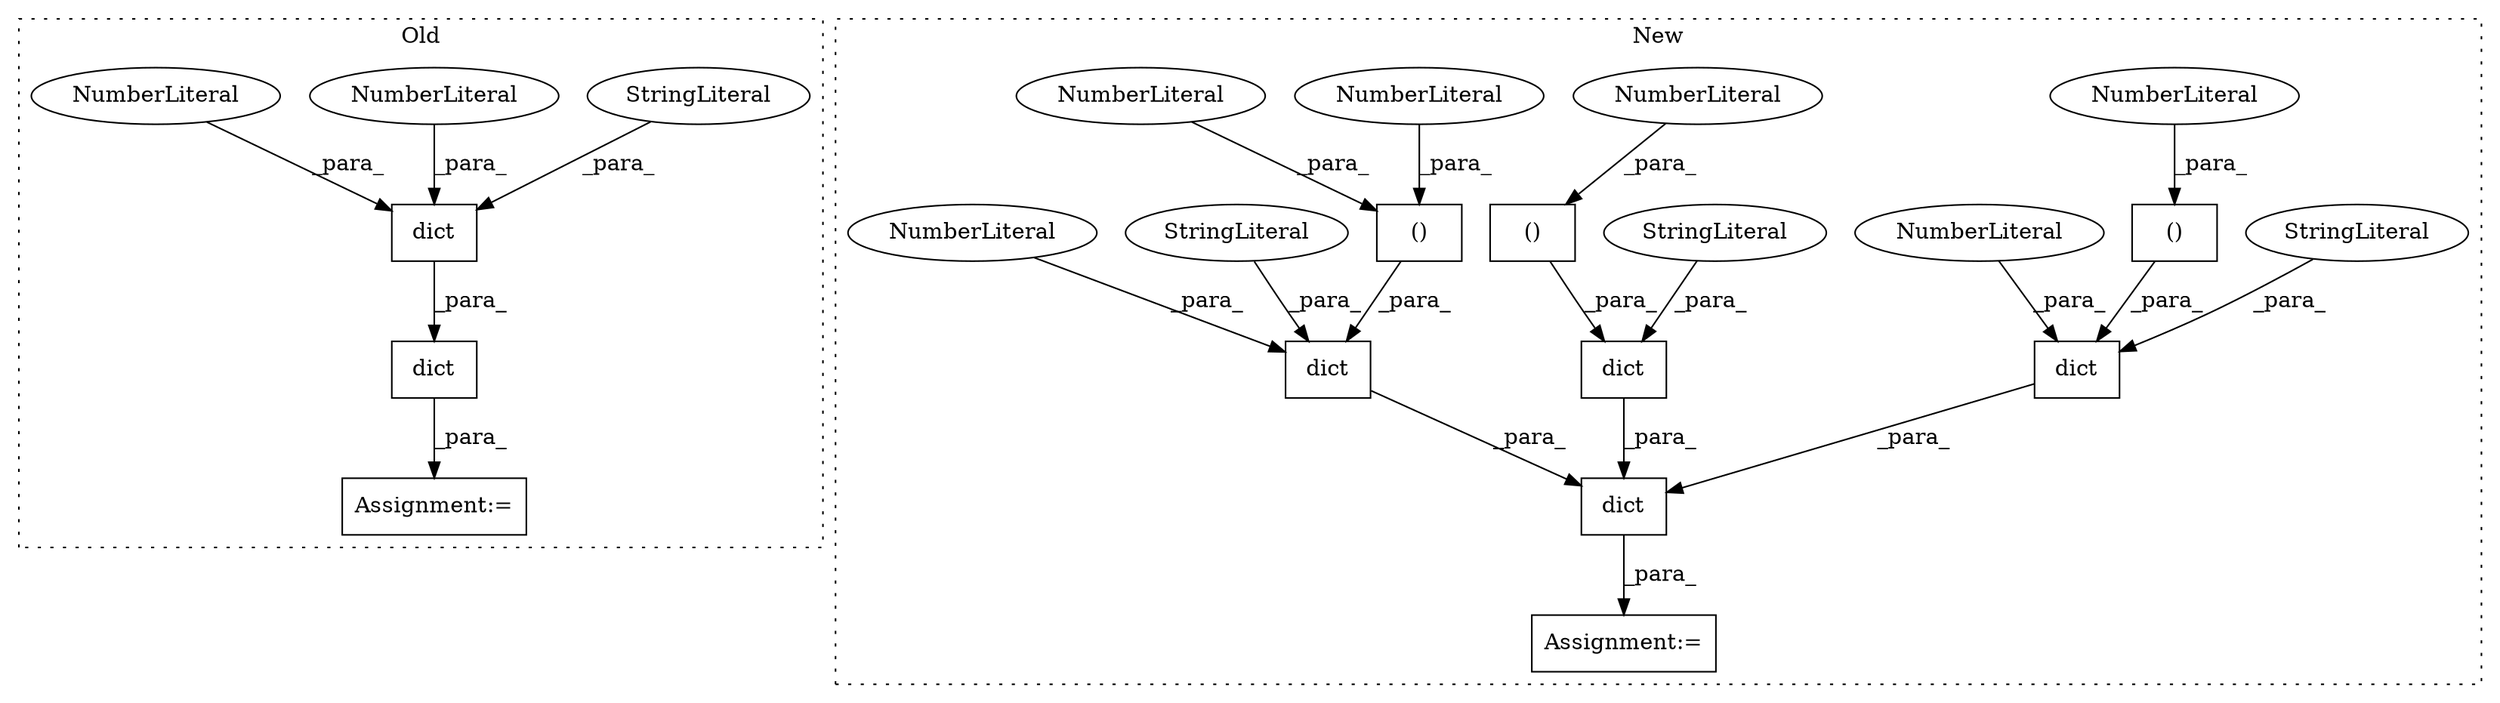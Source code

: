 digraph G {
subgraph cluster0 {
1 [label="dict" a="32" s="1000,1017" l="5,1" shape="box"];
3 [label="Assignment:=" a="7" s="994" l="1" shape="box"];
13 [label="dict" a="32" s="995,1018" l="5,1" shape="box"];
14 [label="StringLiteral" a="45" s="1005" l="6" shape="ellipse"];
19 [label="NumberLiteral" a="34" s="1014" l="1" shape="ellipse"];
22 [label="NumberLiteral" a="34" s="1012" l="1" shape="ellipse"];
label = "Old";
style="dotted";
}
subgraph cluster1 {
2 [label="()" a="106" s="1101" l="15" shape="box"];
4 [label="Assignment:=" a="7" s="986" l="1" shape="box"];
5 [label="NumberLiteral" a="34" s="1101" l="1" shape="ellipse"];
6 [label="NumberLiteral" a="34" s="1115" l="1" shape="ellipse"];
7 [label="dict" a="32" s="1037,1081" l="5,1" shape="box"];
8 [label="NumberLiteral" a="34" s="1080" l="1" shape="ellipse"];
9 [label="dict" a="32" s="992,1034" l="5,2" shape="box"];
10 [label="StringLiteral" a="45" s="997" l="6" shape="ellipse"];
11 [label="dict" a="32" s="987,1191" l="5,1" shape="box"];
12 [label="StringLiteral" a="45" s="1042" l="5" shape="ellipse"];
15 [label="()" a="106" s="1009" l="25" shape="box"];
16 [label="NumberLiteral" a="34" s="1033" l="1" shape="ellipse"];
17 [label="()" a="106" s="1053" l="25" shape="box"];
18 [label="NumberLiteral" a="34" s="1077" l="1" shape="ellipse"];
20 [label="dict" a="32" s="1083,1125" l="5,1" shape="box"];
21 [label="NumberLiteral" a="34" s="1118" l="3" shape="ellipse"];
23 [label="StringLiteral" a="45" s="1088" l="7" shape="ellipse"];
label = "New";
style="dotted";
}
1 -> 13 [label="_para_"];
2 -> 20 [label="_para_"];
5 -> 2 [label="_para_"];
6 -> 2 [label="_para_"];
7 -> 11 [label="_para_"];
8 -> 7 [label="_para_"];
9 -> 11 [label="_para_"];
10 -> 9 [label="_para_"];
11 -> 4 [label="_para_"];
12 -> 7 [label="_para_"];
13 -> 3 [label="_para_"];
14 -> 1 [label="_para_"];
15 -> 9 [label="_para_"];
16 -> 15 [label="_para_"];
17 -> 7 [label="_para_"];
18 -> 17 [label="_para_"];
19 -> 1 [label="_para_"];
20 -> 11 [label="_para_"];
21 -> 20 [label="_para_"];
22 -> 1 [label="_para_"];
23 -> 20 [label="_para_"];
}